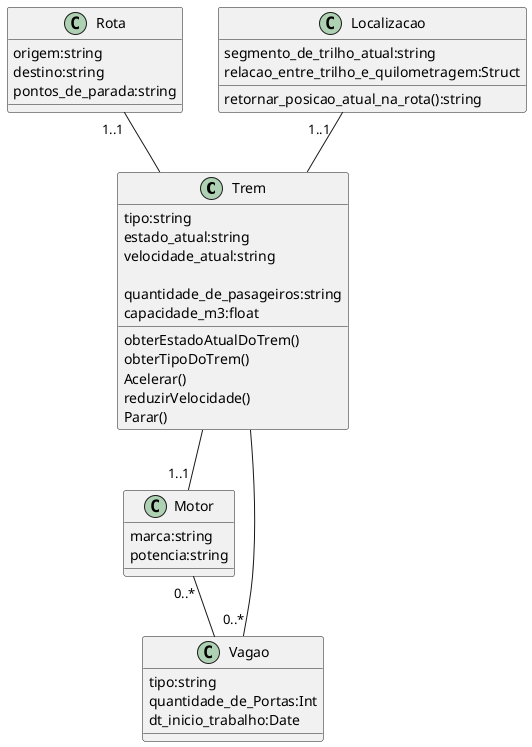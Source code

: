@startuml Diagrama


class Trem{
    tipo:string 
    estado_atual:string
    velocidade_atual:string

    quantidade_de_pasageiros:string
    capacidade_m3:float

    obterEstadoAtualDoTrem()
    obterTipoDoTrem()
    Acelerar()
    reduzirVelocidade()
    Parar()
               
}

Trem -- "1..1" Motor
class Vagao{
    tipo:string
    quantidade_de_Portas:Int
    dt_inicio_trabalho:Date
}
Trem --"0..*" Vagao



class Motor{
   marca:string
   potencia:string          
}
Motor "0..*"--Vagao




class Rota{
   origem:string
   destino:string
   pontos_de_parada:string
}
Rota "1..1 "--Trem


class Localizacao{
    segmento_de_trilho_atual:string
    relacao_entre_trilho_e_quilometragem:Struct

    retornar_posicao_atual_na_rota():string
}

Localizacao "1..1  "-- Trem

@enduml